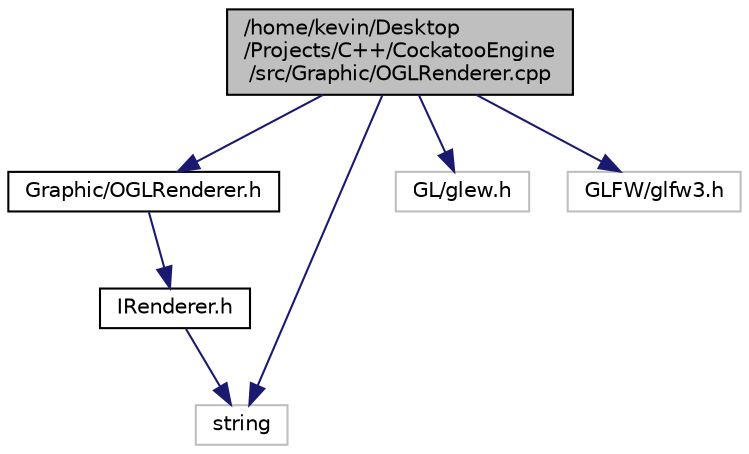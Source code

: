 digraph "/home/kevin/Desktop/Projects/C++/CockatooEngine/src/Graphic/OGLRenderer.cpp"
{
  edge [fontname="Helvetica",fontsize="10",labelfontname="Helvetica",labelfontsize="10"];
  node [fontname="Helvetica",fontsize="10",shape=record];
  Node1 [label="/home/kevin/Desktop\l/Projects/C++/CockatooEngine\l/src/Graphic/OGLRenderer.cpp",height=0.2,width=0.4,color="black", fillcolor="grey75", style="filled", fontcolor="black"];
  Node1 -> Node2 [color="midnightblue",fontsize="10",style="solid",fontname="Helvetica"];
  Node2 [label="Graphic/OGLRenderer.h",height=0.2,width=0.4,color="black", fillcolor="white", style="filled",URL="$OGLRenderer_8h.html"];
  Node2 -> Node3 [color="midnightblue",fontsize="10",style="solid",fontname="Helvetica"];
  Node3 [label="IRenderer.h",height=0.2,width=0.4,color="black", fillcolor="white", style="filled",URL="$IRenderer_8h.html"];
  Node3 -> Node4 [color="midnightblue",fontsize="10",style="solid",fontname="Helvetica"];
  Node4 [label="string",height=0.2,width=0.4,color="grey75", fillcolor="white", style="filled"];
  Node1 -> Node5 [color="midnightblue",fontsize="10",style="solid",fontname="Helvetica"];
  Node5 [label="GL/glew.h",height=0.2,width=0.4,color="grey75", fillcolor="white", style="filled"];
  Node1 -> Node4 [color="midnightblue",fontsize="10",style="solid",fontname="Helvetica"];
  Node1 -> Node6 [color="midnightblue",fontsize="10",style="solid",fontname="Helvetica"];
  Node6 [label="GLFW/glfw3.h",height=0.2,width=0.4,color="grey75", fillcolor="white", style="filled"];
}
